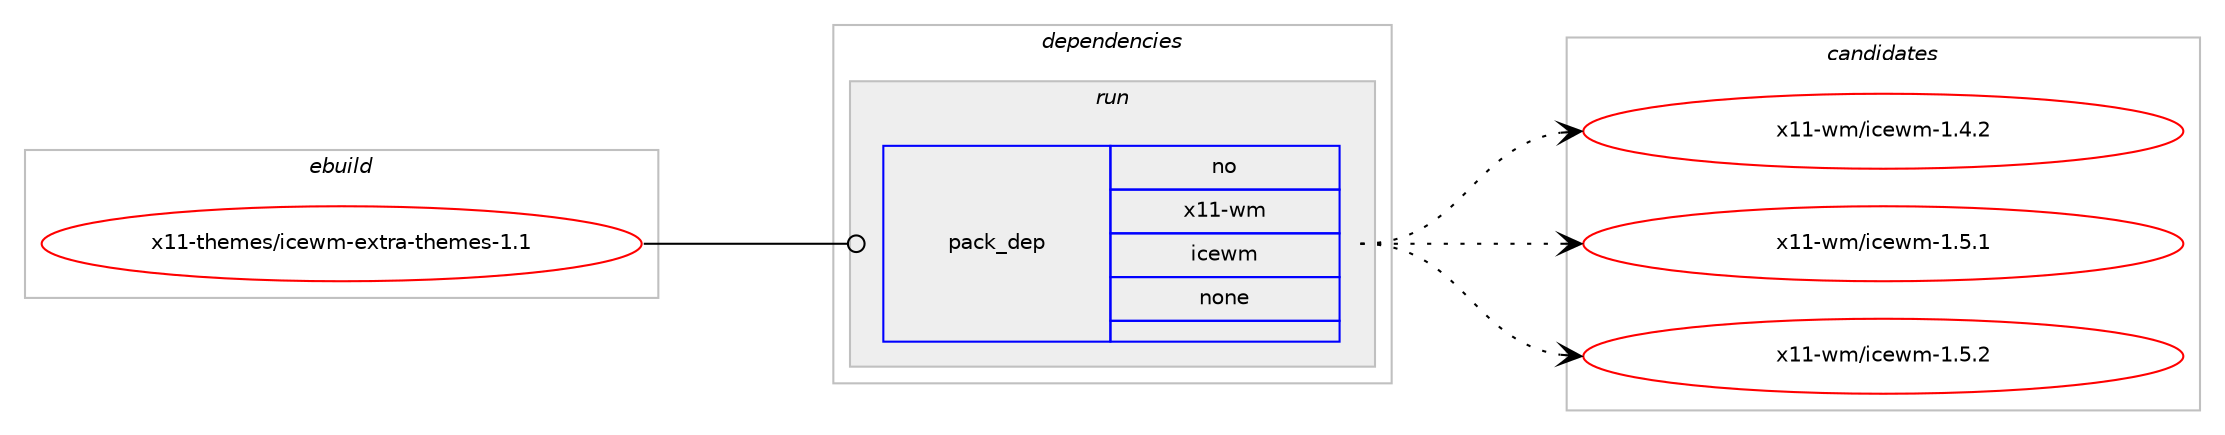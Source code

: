 digraph prolog {

# *************
# Graph options
# *************

newrank=true;
concentrate=true;
compound=true;
graph [rankdir=LR,fontname=Helvetica,fontsize=10,ranksep=1.5];#, ranksep=2.5, nodesep=0.2];
edge  [arrowhead=vee];
node  [fontname=Helvetica,fontsize=10];

# **********
# The ebuild
# **********

subgraph cluster_leftcol {
color=gray;
rank=same;
label=<<i>ebuild</i>>;
id [label="x11-themes/icewm-extra-themes-1.1", color=red, width=4, href="../x11-themes/icewm-extra-themes-1.1.svg"];
}

# ****************
# The dependencies
# ****************

subgraph cluster_midcol {
color=gray;
label=<<i>dependencies</i>>;
subgraph cluster_compile {
fillcolor="#eeeeee";
style=filled;
label=<<i>compile</i>>;
}
subgraph cluster_compileandrun {
fillcolor="#eeeeee";
style=filled;
label=<<i>compile and run</i>>;
}
subgraph cluster_run {
fillcolor="#eeeeee";
style=filled;
label=<<i>run</i>>;
subgraph pack1272145 {
dependency1769173 [label=<<TABLE BORDER="0" CELLBORDER="1" CELLSPACING="0" CELLPADDING="4" WIDTH="220"><TR><TD ROWSPAN="6" CELLPADDING="30">pack_dep</TD></TR><TR><TD WIDTH="110">no</TD></TR><TR><TD>x11-wm</TD></TR><TR><TD>icewm</TD></TR><TR><TD>none</TD></TR><TR><TD></TD></TR></TABLE>>, shape=none, color=blue];
}
id:e -> dependency1769173:w [weight=20,style="solid",arrowhead="odot"];
}
}

# **************
# The candidates
# **************

subgraph cluster_choices {
rank=same;
color=gray;
label=<<i>candidates</i>>;

subgraph choice1272145 {
color=black;
nodesep=1;
choice1204949451191094710599101119109454946524650 [label="x11-wm/icewm-1.4.2", color=red, width=4,href="../x11-wm/icewm-1.4.2.svg"];
choice1204949451191094710599101119109454946534649 [label="x11-wm/icewm-1.5.1", color=red, width=4,href="../x11-wm/icewm-1.5.1.svg"];
choice1204949451191094710599101119109454946534650 [label="x11-wm/icewm-1.5.2", color=red, width=4,href="../x11-wm/icewm-1.5.2.svg"];
dependency1769173:e -> choice1204949451191094710599101119109454946524650:w [style=dotted,weight="100"];
dependency1769173:e -> choice1204949451191094710599101119109454946534649:w [style=dotted,weight="100"];
dependency1769173:e -> choice1204949451191094710599101119109454946534650:w [style=dotted,weight="100"];
}
}

}
